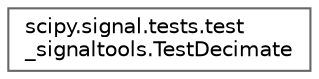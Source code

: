 digraph "Graphical Class Hierarchy"
{
 // LATEX_PDF_SIZE
  bgcolor="transparent";
  edge [fontname=Helvetica,fontsize=10,labelfontname=Helvetica,labelfontsize=10];
  node [fontname=Helvetica,fontsize=10,shape=box,height=0.2,width=0.4];
  rankdir="LR";
  Node0 [id="Node000000",label="scipy.signal.tests.test\l_signaltools.TestDecimate",height=0.2,width=0.4,color="grey40", fillcolor="white", style="filled",URL="$df/dd0/classscipy_1_1signal_1_1tests_1_1test__signaltools_1_1TestDecimate.html",tooltip=" "];
}
